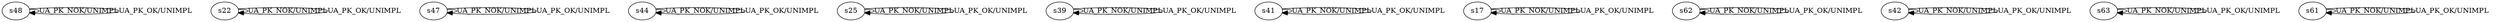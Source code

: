 digraph "Automata" { 
	 "s48" [label="s48"];
	 "s22" [label="s22"];
	 "s47" [label="s47"];
	 "s44" [label="s44"];
	 "s25" [label="s25"];
	 "s39" [label="s39"];
	 "s41" [label="s41"];
	 "s17" [label="s17"];
	 "s62" [label="s62"];
	 "s42" [label="s42"];
	 "s63" [label="s63"];
	 "s61" [label="s61"];
	 "s17"->"s17" [label="UA_PK_NOK/UNIMPL"];
	 "s17"->"s17" [label="UA_PK_OK/UNIMPL"];
	 "s47"->"s47" [label="UA_PK_NOK/UNIMPL"];
	 "s47"->"s47" [label="UA_PK_OK/UNIMPL"];
	 "s48"->"s48" [label="UA_PK_NOK/UNIMPL"];
	 "s48"->"s48" [label="UA_PK_OK/UNIMPL"];
	 "s44"->"s44" [label="UA_PK_NOK/UNIMPL"];
	 "s44"->"s44" [label="UA_PK_OK/UNIMPL"];
	 "s22"->"s22" [label="UA_PK_NOK/UNIMPL"];
	 "s22"->"s22" [label="UA_PK_OK/UNIMPL"];
	 "s62"->"s62" [label="UA_PK_NOK/UNIMPL"];
	 "s62"->"s62" [label="UA_PK_OK/UNIMPL"];
	 "s42"->"s42" [label="UA_PK_NOK/UNIMPL"];
	 "s42"->"s42" [label="UA_PK_OK/UNIMPL"];
	 "s39"->"s39" [label="UA_PK_NOK/UNIMPL"];
	 "s39"->"s39" [label="UA_PK_OK/UNIMPL"];
	 "s41"->"s41" [label="UA_PK_NOK/UNIMPL"];
	 "s41"->"s41" [label="UA_PK_OK/UNIMPL"];
	 "s25"->"s25" [label="UA_PK_NOK/UNIMPL"];
	 "s25"->"s25" [label="UA_PK_OK/UNIMPL"];
	 "s63"->"s63" [label="UA_PK_NOK/UNIMPL"];
	 "s63"->"s63" [label="UA_PK_OK/UNIMPL"];
	 "s61"->"s61" [label="UA_PK_NOK/UNIMPL"];
	 "s61"->"s61" [label="UA_PK_OK/UNIMPL"];
}
